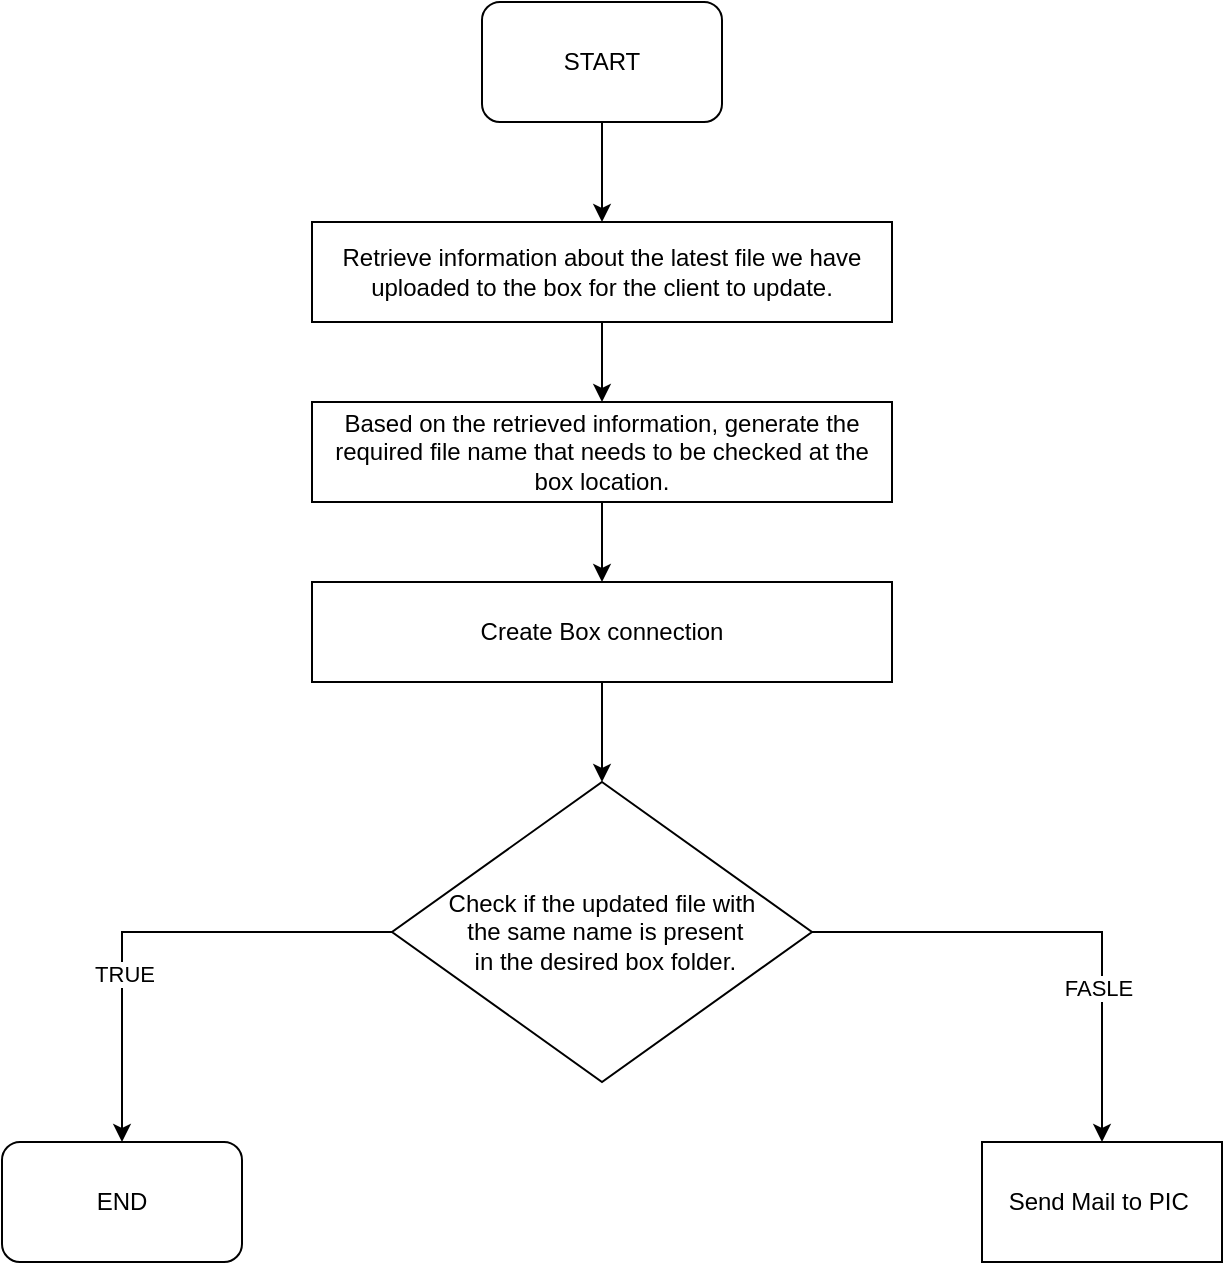 <mxfile version="24.4.9" type="github">
  <diagram name="Page-1" id="ufSJV2j88opodC-rgxTJ">
    <mxGraphModel dx="1050" dy="522" grid="1" gridSize="10" guides="1" tooltips="1" connect="1" arrows="1" fold="1" page="1" pageScale="1" pageWidth="827" pageHeight="1169" math="0" shadow="0">
      <root>
        <mxCell id="0" />
        <mxCell id="1" parent="0" />
        <mxCell id="DQ4ryyqdz8hx0GwscRTF-3" style="edgeStyle=orthogonalEdgeStyle;rounded=0;orthogonalLoop=1;jettySize=auto;html=1;exitX=0.5;exitY=1;exitDx=0;exitDy=0;entryX=0.5;entryY=0;entryDx=0;entryDy=0;" edge="1" parent="1" source="DQ4ryyqdz8hx0GwscRTF-1" target="DQ4ryyqdz8hx0GwscRTF-2">
          <mxGeometry relative="1" as="geometry" />
        </mxCell>
        <mxCell id="DQ4ryyqdz8hx0GwscRTF-1" value="START" style="rounded=1;whiteSpace=wrap;html=1;" vertex="1" parent="1">
          <mxGeometry x="330" y="30" width="120" height="60" as="geometry" />
        </mxCell>
        <mxCell id="DQ4ryyqdz8hx0GwscRTF-5" value="" style="edgeStyle=orthogonalEdgeStyle;rounded=0;orthogonalLoop=1;jettySize=auto;html=1;" edge="1" parent="1" source="DQ4ryyqdz8hx0GwscRTF-2" target="DQ4ryyqdz8hx0GwscRTF-4">
          <mxGeometry relative="1" as="geometry" />
        </mxCell>
        <mxCell id="DQ4ryyqdz8hx0GwscRTF-2" value="Retrieve information about the latest file we have uploaded to the box for the client to update." style="rounded=0;whiteSpace=wrap;html=1;" vertex="1" parent="1">
          <mxGeometry x="245" y="140" width="290" height="50" as="geometry" />
        </mxCell>
        <mxCell id="DQ4ryyqdz8hx0GwscRTF-7" value="" style="edgeStyle=orthogonalEdgeStyle;rounded=0;orthogonalLoop=1;jettySize=auto;html=1;" edge="1" parent="1" source="DQ4ryyqdz8hx0GwscRTF-4" target="DQ4ryyqdz8hx0GwscRTF-6">
          <mxGeometry relative="1" as="geometry" />
        </mxCell>
        <mxCell id="DQ4ryyqdz8hx0GwscRTF-4" value="Based on the retrieved information, generate the required file name that needs to be checked at the box location." style="rounded=0;whiteSpace=wrap;html=1;" vertex="1" parent="1">
          <mxGeometry x="245" y="230" width="290" height="50" as="geometry" />
        </mxCell>
        <mxCell id="DQ4ryyqdz8hx0GwscRTF-9" value="" style="edgeStyle=orthogonalEdgeStyle;rounded=0;orthogonalLoop=1;jettySize=auto;html=1;" edge="1" parent="1" source="DQ4ryyqdz8hx0GwscRTF-6" target="DQ4ryyqdz8hx0GwscRTF-8">
          <mxGeometry relative="1" as="geometry" />
        </mxCell>
        <mxCell id="DQ4ryyqdz8hx0GwscRTF-6" value="Create Box connection" style="rounded=0;whiteSpace=wrap;html=1;" vertex="1" parent="1">
          <mxGeometry x="245" y="320" width="290" height="50" as="geometry" />
        </mxCell>
        <mxCell id="DQ4ryyqdz8hx0GwscRTF-12" style="edgeStyle=orthogonalEdgeStyle;rounded=0;orthogonalLoop=1;jettySize=auto;html=1;exitX=0;exitY=0.5;exitDx=0;exitDy=0;entryX=0.5;entryY=0;entryDx=0;entryDy=0;" edge="1" parent="1" source="DQ4ryyqdz8hx0GwscRTF-8" target="DQ4ryyqdz8hx0GwscRTF-11">
          <mxGeometry relative="1" as="geometry" />
        </mxCell>
        <mxCell id="DQ4ryyqdz8hx0GwscRTF-17" value="TRUE" style="edgeLabel;html=1;align=center;verticalAlign=middle;resizable=0;points=[];" vertex="1" connectable="0" parent="DQ4ryyqdz8hx0GwscRTF-12">
          <mxGeometry x="0.298" y="1" relative="1" as="geometry">
            <mxPoint as="offset" />
          </mxGeometry>
        </mxCell>
        <mxCell id="DQ4ryyqdz8hx0GwscRTF-14" style="edgeStyle=orthogonalEdgeStyle;rounded=0;orthogonalLoop=1;jettySize=auto;html=1;exitX=1;exitY=0.5;exitDx=0;exitDy=0;" edge="1" parent="1" source="DQ4ryyqdz8hx0GwscRTF-8" target="DQ4ryyqdz8hx0GwscRTF-13">
          <mxGeometry relative="1" as="geometry" />
        </mxCell>
        <mxCell id="DQ4ryyqdz8hx0GwscRTF-15" value="FASLE" style="edgeLabel;html=1;align=center;verticalAlign=middle;resizable=0;points=[];" vertex="1" connectable="0" parent="DQ4ryyqdz8hx0GwscRTF-14">
          <mxGeometry x="0.382" y="-2" relative="1" as="geometry">
            <mxPoint as="offset" />
          </mxGeometry>
        </mxCell>
        <mxCell id="DQ4ryyqdz8hx0GwscRTF-8" value="Check if the updated file with&lt;div&gt;&amp;nbsp;the same name is present&lt;/div&gt;&lt;div&gt;&amp;nbsp;in the desired box folder.&lt;br&gt;&lt;/div&gt;" style="rhombus;whiteSpace=wrap;html=1;" vertex="1" parent="1">
          <mxGeometry x="285" y="420" width="210" height="150" as="geometry" />
        </mxCell>
        <mxCell id="DQ4ryyqdz8hx0GwscRTF-11" value="END" style="rounded=1;whiteSpace=wrap;html=1;" vertex="1" parent="1">
          <mxGeometry x="90" y="600" width="120" height="60" as="geometry" />
        </mxCell>
        <mxCell id="DQ4ryyqdz8hx0GwscRTF-13" value="Send Mail to PIC&amp;nbsp;" style="rounded=0;whiteSpace=wrap;html=1;" vertex="1" parent="1">
          <mxGeometry x="580" y="600" width="120" height="60" as="geometry" />
        </mxCell>
      </root>
    </mxGraphModel>
  </diagram>
</mxfile>
